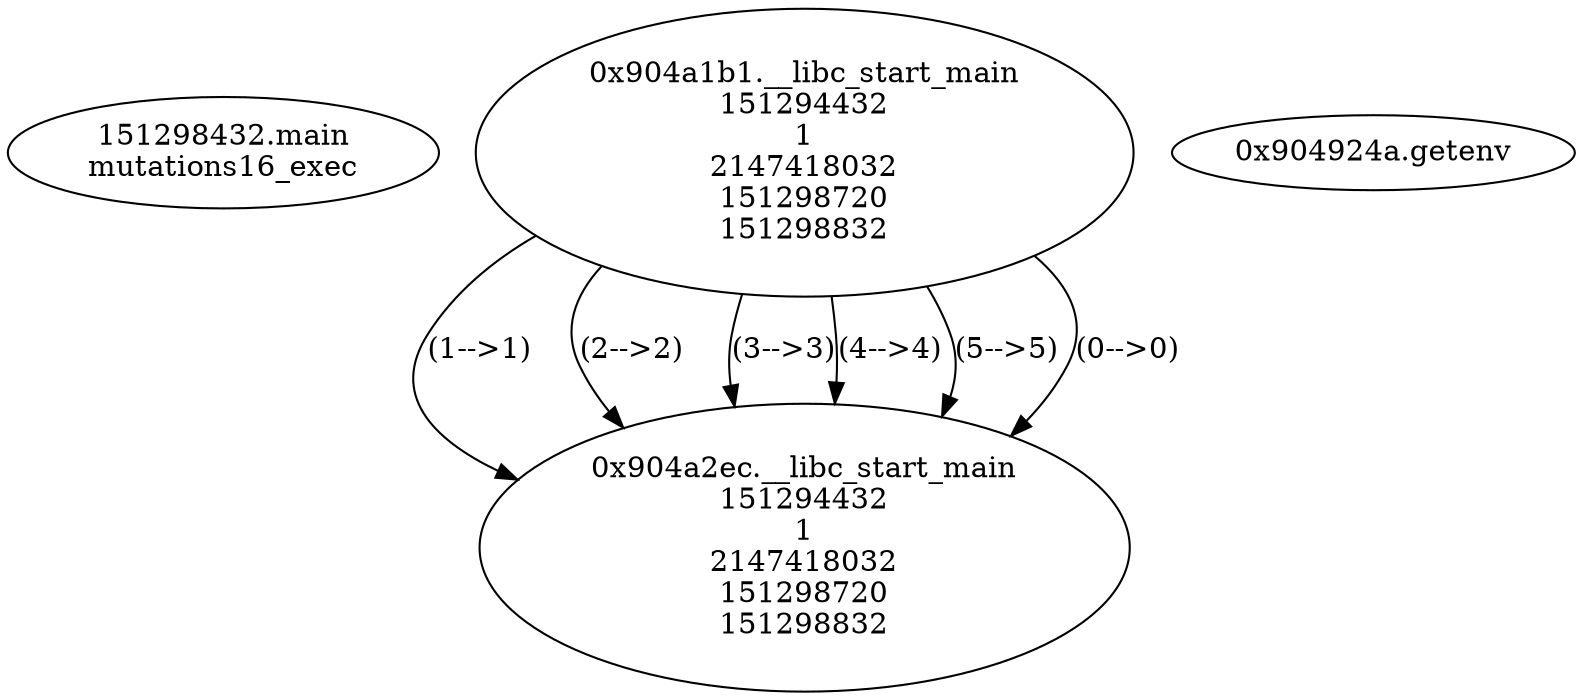 // Global SCDG with merge call
digraph {
	0 [label="151298432.main
mutations16_exec"]
	1 [label="0x904a1b1.__libc_start_main
151294432
1
2147418032
151298720
151298832"]
	2 [label="0x904a2ec.__libc_start_main
151294432
1
2147418032
151298720
151298832"]
	1 -> 2 [label="(1-->1)"]
	1 -> 2 [label="(2-->2)"]
	1 -> 2 [label="(3-->3)"]
	1 -> 2 [label="(4-->4)"]
	1 -> 2 [label="(5-->5)"]
	1 -> 2 [label="(0-->0)"]
	3 [label="0x904924a.getenv
"]
}
